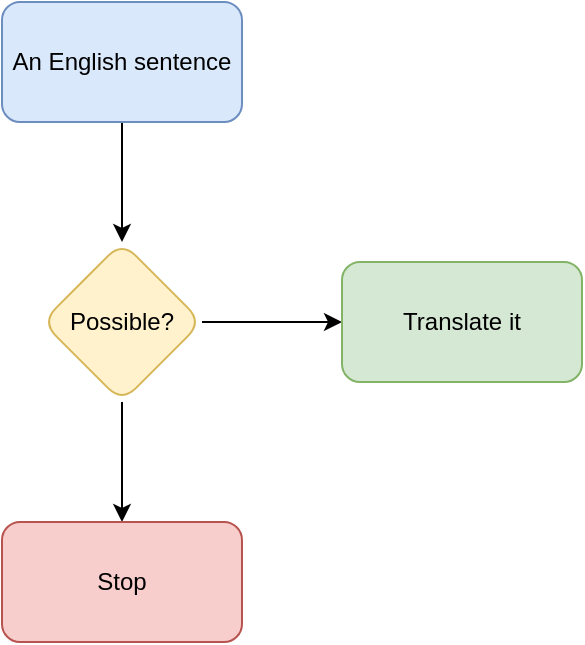 <mxfile version="24.7.16">
  <diagram name="Page-1" id="BYGVsKO8JRrNuMayK8M1">
    <mxGraphModel dx="1565" dy="1046" grid="1" gridSize="10" guides="1" tooltips="1" connect="1" arrows="1" fold="1" page="1" pageScale="1" pageWidth="827" pageHeight="1169" math="0" shadow="0">
      <root>
        <mxCell id="0" />
        <mxCell id="1" parent="0" />
        <mxCell id="5eZM8RQ2rSXLFRQFqwjH-5" style="edgeStyle=orthogonalEdgeStyle;rounded=0;orthogonalLoop=1;jettySize=auto;html=1;" edge="1" parent="1" source="5eZM8RQ2rSXLFRQFqwjH-1" target="5eZM8RQ2rSXLFRQFqwjH-2">
          <mxGeometry relative="1" as="geometry" />
        </mxCell>
        <object label="An English sentence" label_de="Ein Satz auf Deutsch" label_jp="英語の文章" label_es="Una frase en español" id="5eZM8RQ2rSXLFRQFqwjH-1">
          <mxCell style="rounded=1;whiteSpace=wrap;html=1;fillColor=#dae8fc;strokeColor=#6c8ebf;" vertex="1" parent="1">
            <mxGeometry x="350" y="480" width="120" height="60" as="geometry" />
          </mxCell>
        </object>
        <mxCell id="5eZM8RQ2rSXLFRQFqwjH-6" style="edgeStyle=orthogonalEdgeStyle;rounded=0;orthogonalLoop=1;jettySize=auto;html=1;" edge="1" parent="1" source="5eZM8RQ2rSXLFRQFqwjH-2" target="5eZM8RQ2rSXLFRQFqwjH-3">
          <mxGeometry relative="1" as="geometry" />
        </mxCell>
        <mxCell id="5eZM8RQ2rSXLFRQFqwjH-7" style="edgeStyle=orthogonalEdgeStyle;rounded=0;orthogonalLoop=1;jettySize=auto;html=1;" edge="1" parent="1" source="5eZM8RQ2rSXLFRQFqwjH-2" target="5eZM8RQ2rSXLFRQFqwjH-4">
          <mxGeometry relative="1" as="geometry" />
        </mxCell>
        <object label="Possible?" label_de="Möglich?" label_jp="可能か?" label_es="¿Posible?" id="5eZM8RQ2rSXLFRQFqwjH-2">
          <mxCell style="rhombus;whiteSpace=wrap;html=1;rounded=1;fillColor=#fff2cc;strokeColor=#d6b656;" vertex="1" parent="1">
            <mxGeometry x="370" y="600" width="80" height="80" as="geometry" />
          </mxCell>
        </object>
        <object label="Translate it" label_de="Übersetzen Sie es" label_jp="翻訳します" label_es="Tradúcelo" id="5eZM8RQ2rSXLFRQFqwjH-3">
          <mxCell style="rounded=1;whiteSpace=wrap;html=1;fillColor=#d5e8d4;strokeColor=#82b366;" vertex="1" parent="1">
            <mxGeometry x="520" y="610" width="120" height="60" as="geometry" />
          </mxCell>
        </object>
        <object label="Stop" label_de="Stopp" label_jp="ストップ" label_es="Para" id="5eZM8RQ2rSXLFRQFqwjH-4">
          <mxCell style="rounded=1;whiteSpace=wrap;html=1;fillColor=#f8cecc;strokeColor=#b85450;" vertex="1" parent="1">
            <mxGeometry x="350" y="740" width="120" height="60" as="geometry" />
          </mxCell>
        </object>
      </root>
    </mxGraphModel>
  </diagram>
</mxfile>

